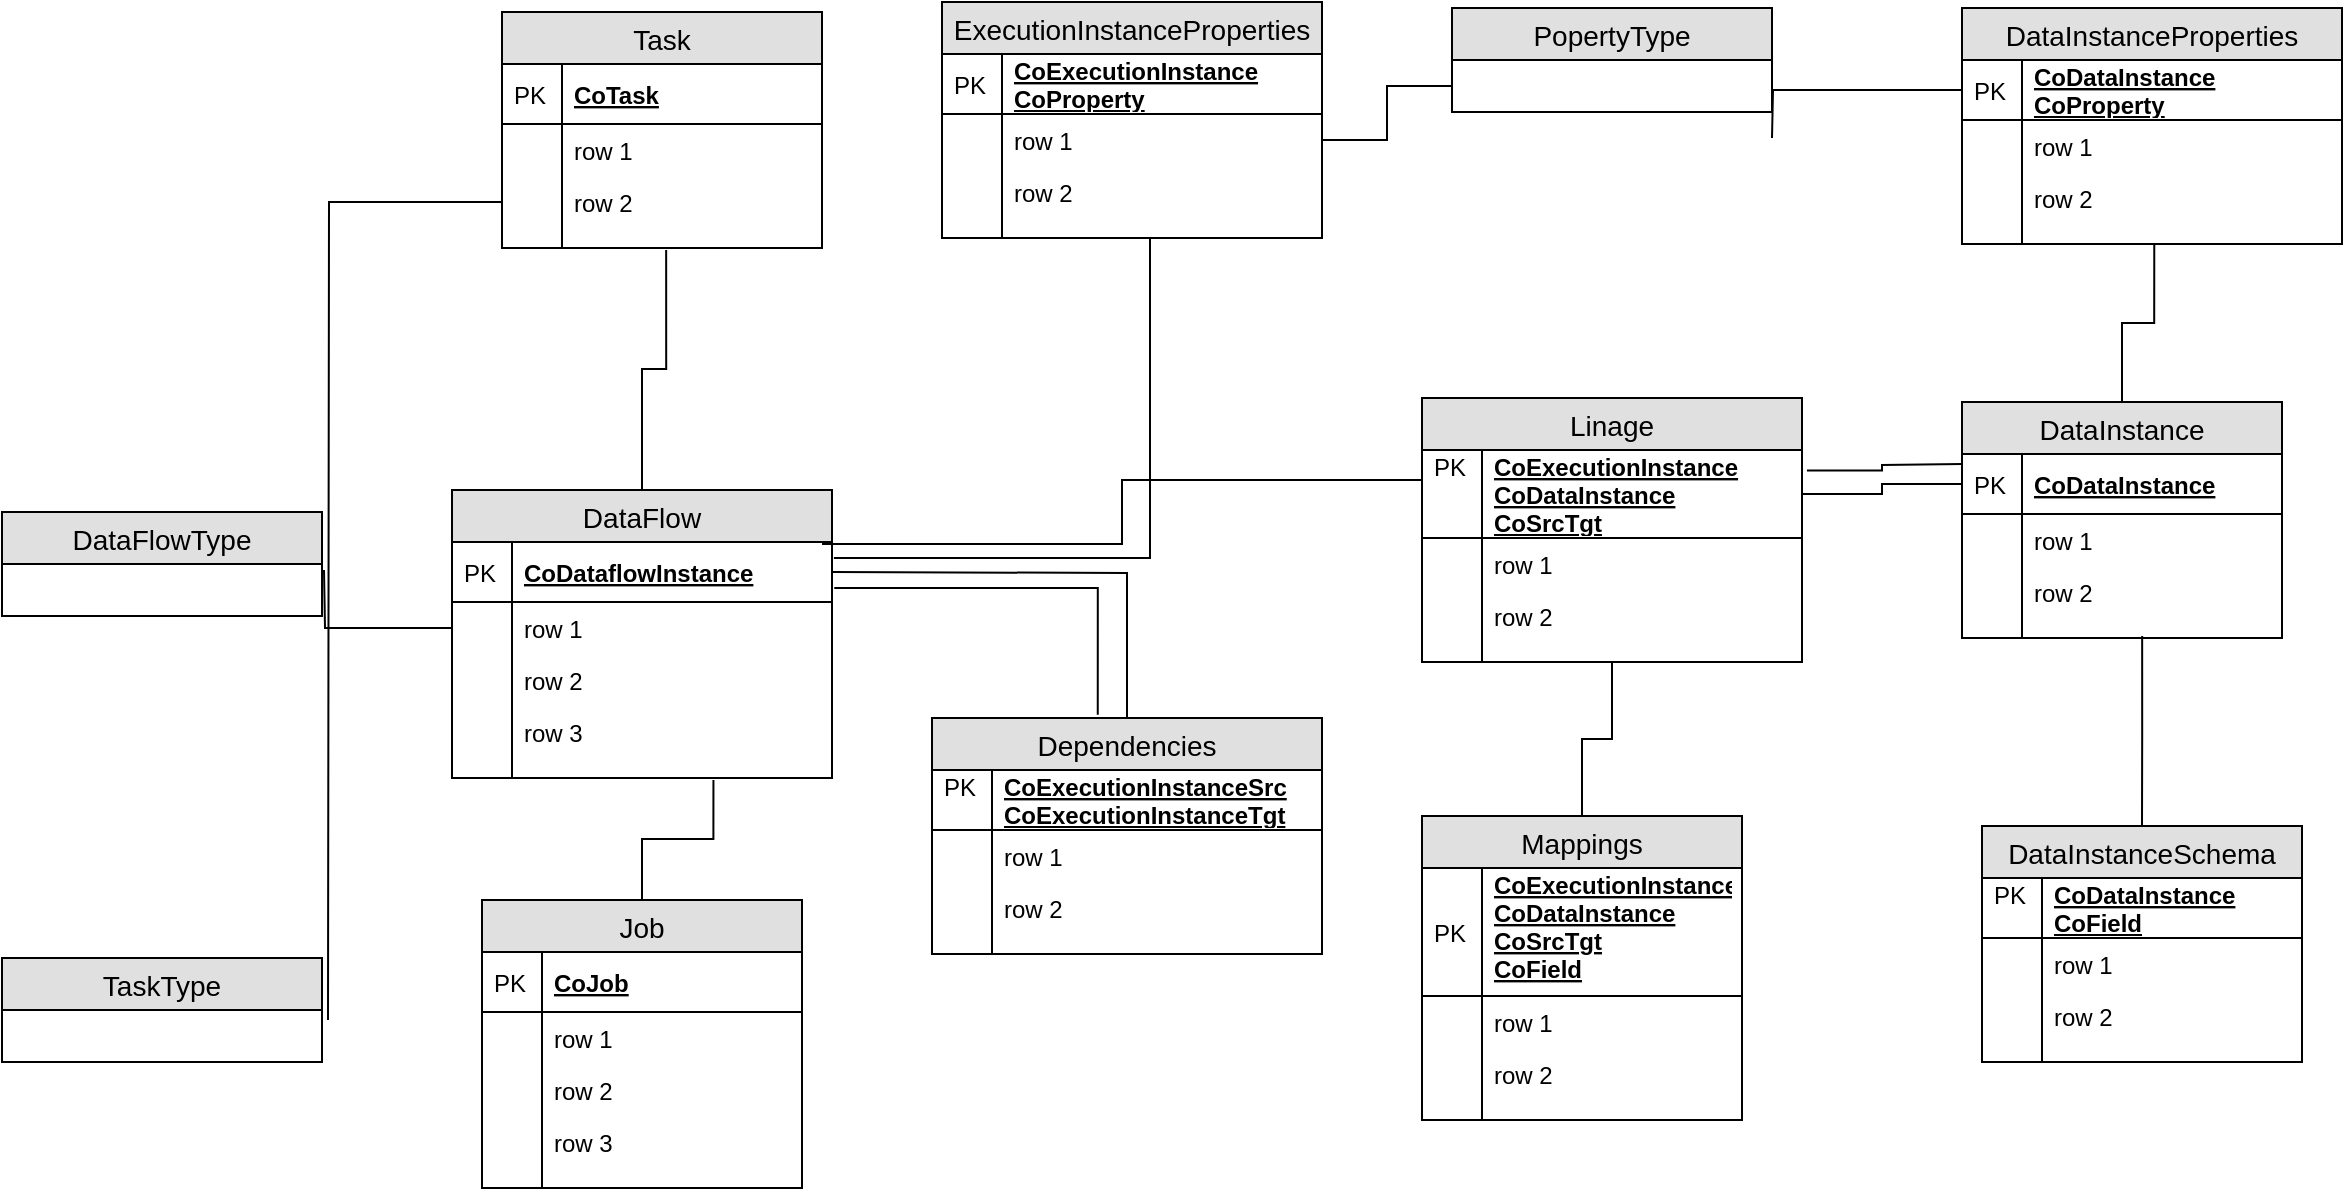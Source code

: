 <mxfile version="10.7.1" type="github"><diagram id="mMgrEiA7Ok8f881wWV8T" name="Page-1"><mxGraphModel dx="1734" dy="764" grid="1" gridSize="10" guides="1" tooltips="1" connect="1" arrows="1" fold="1" page="1" pageScale="1" pageWidth="2336" pageHeight="1654" math="0" shadow="0"><root><mxCell id="0"/><mxCell id="1" parent="0"/><mxCell id="DEgRnnVowmYZ0ATq1yuf-117" value="" style="edgeStyle=orthogonalEdgeStyle;rounded=0;orthogonalLoop=1;jettySize=auto;html=1;entryX=0.688;entryY=1.1;entryDx=0;entryDy=0;endArrow=none;endFill=0;entryPerimeter=0;" edge="1" parent="1" source="DEgRnnVowmYZ0ATq1yuf-1" target="DEgRnnVowmYZ0ATq1yuf-25"><mxGeometry relative="1" as="geometry"/></mxCell><mxCell id="DEgRnnVowmYZ0ATq1yuf-1" value="Job" style="swimlane;fontStyle=0;childLayout=stackLayout;horizontal=1;startSize=26;fillColor=#e0e0e0;horizontalStack=0;resizeParent=1;resizeParentMax=0;resizeLast=0;collapsible=1;marginBottom=0;swimlaneFillColor=#ffffff;align=center;fontSize=14;" vertex="1" parent="1"><mxGeometry x="320" y="478" width="160" height="144" as="geometry"/></mxCell><mxCell id="DEgRnnVowmYZ0ATq1yuf-2" value="CoJob" style="shape=partialRectangle;top=0;left=0;right=0;bottom=1;align=left;verticalAlign=middle;fillColor=none;spacingLeft=34;spacingRight=4;overflow=hidden;rotatable=0;points=[[0,0.5],[1,0.5]];portConstraint=eastwest;dropTarget=0;fontStyle=5;fontSize=12;" vertex="1" parent="DEgRnnVowmYZ0ATq1yuf-1"><mxGeometry y="26" width="160" height="30" as="geometry"/></mxCell><mxCell id="DEgRnnVowmYZ0ATq1yuf-3" value="PK" style="shape=partialRectangle;top=0;left=0;bottom=0;fillColor=none;align=left;verticalAlign=middle;spacingLeft=4;spacingRight=4;overflow=hidden;rotatable=0;points=[];portConstraint=eastwest;part=1;fontSize=12;" vertex="1" connectable="0" parent="DEgRnnVowmYZ0ATq1yuf-2"><mxGeometry width="30" height="30" as="geometry"/></mxCell><mxCell id="DEgRnnVowmYZ0ATq1yuf-4" value="row 1" style="shape=partialRectangle;top=0;left=0;right=0;bottom=0;align=left;verticalAlign=top;fillColor=none;spacingLeft=34;spacingRight=4;overflow=hidden;rotatable=0;points=[[0,0.5],[1,0.5]];portConstraint=eastwest;dropTarget=0;fontSize=12;" vertex="1" parent="DEgRnnVowmYZ0ATq1yuf-1"><mxGeometry y="56" width="160" height="26" as="geometry"/></mxCell><mxCell id="DEgRnnVowmYZ0ATq1yuf-5" value="" style="shape=partialRectangle;top=0;left=0;bottom=0;fillColor=none;align=left;verticalAlign=top;spacingLeft=4;spacingRight=4;overflow=hidden;rotatable=0;points=[];portConstraint=eastwest;part=1;fontSize=12;" vertex="1" connectable="0" parent="DEgRnnVowmYZ0ATq1yuf-4"><mxGeometry width="30" height="26" as="geometry"/></mxCell><mxCell id="DEgRnnVowmYZ0ATq1yuf-6" value="row 2" style="shape=partialRectangle;top=0;left=0;right=0;bottom=0;align=left;verticalAlign=top;fillColor=none;spacingLeft=34;spacingRight=4;overflow=hidden;rotatable=0;points=[[0,0.5],[1,0.5]];portConstraint=eastwest;dropTarget=0;fontSize=12;" vertex="1" parent="DEgRnnVowmYZ0ATq1yuf-1"><mxGeometry y="82" width="160" height="26" as="geometry"/></mxCell><mxCell id="DEgRnnVowmYZ0ATq1yuf-7" value="" style="shape=partialRectangle;top=0;left=0;bottom=0;fillColor=none;align=left;verticalAlign=top;spacingLeft=4;spacingRight=4;overflow=hidden;rotatable=0;points=[];portConstraint=eastwest;part=1;fontSize=12;" vertex="1" connectable="0" parent="DEgRnnVowmYZ0ATq1yuf-6"><mxGeometry width="30" height="26" as="geometry"/></mxCell><mxCell id="DEgRnnVowmYZ0ATq1yuf-8" value="row 3" style="shape=partialRectangle;top=0;left=0;right=0;bottom=0;align=left;verticalAlign=top;fillColor=none;spacingLeft=34;spacingRight=4;overflow=hidden;rotatable=0;points=[[0,0.5],[1,0.5]];portConstraint=eastwest;dropTarget=0;fontSize=12;" vertex="1" parent="DEgRnnVowmYZ0ATq1yuf-1"><mxGeometry y="108" width="160" height="26" as="geometry"/></mxCell><mxCell id="DEgRnnVowmYZ0ATq1yuf-9" value="" style="shape=partialRectangle;top=0;left=0;bottom=0;fillColor=none;align=left;verticalAlign=top;spacingLeft=4;spacingRight=4;overflow=hidden;rotatable=0;points=[];portConstraint=eastwest;part=1;fontSize=12;" vertex="1" connectable="0" parent="DEgRnnVowmYZ0ATq1yuf-8"><mxGeometry width="30" height="26" as="geometry"/></mxCell><mxCell id="DEgRnnVowmYZ0ATq1yuf-10" value="" style="shape=partialRectangle;top=0;left=0;right=0;bottom=0;align=left;verticalAlign=top;fillColor=none;spacingLeft=34;spacingRight=4;overflow=hidden;rotatable=0;points=[[0,0.5],[1,0.5]];portConstraint=eastwest;dropTarget=0;fontSize=12;" vertex="1" parent="DEgRnnVowmYZ0ATq1yuf-1"><mxGeometry y="134" width="160" height="10" as="geometry"/></mxCell><mxCell id="DEgRnnVowmYZ0ATq1yuf-11" value="" style="shape=partialRectangle;top=0;left=0;bottom=0;fillColor=none;align=left;verticalAlign=top;spacingLeft=4;spacingRight=4;overflow=hidden;rotatable=0;points=[];portConstraint=eastwest;part=1;fontSize=12;" vertex="1" connectable="0" parent="DEgRnnVowmYZ0ATq1yuf-10"><mxGeometry width="30" height="10" as="geometry"/></mxCell><mxCell id="DEgRnnVowmYZ0ATq1yuf-16" value="DataFlow" style="swimlane;fontStyle=0;childLayout=stackLayout;horizontal=1;startSize=26;fillColor=#e0e0e0;horizontalStack=0;resizeParent=1;resizeParentMax=0;resizeLast=0;collapsible=1;marginBottom=0;swimlaneFillColor=#ffffff;align=center;fontSize=14;" vertex="1" parent="1"><mxGeometry x="305" y="273" width="190" height="144" as="geometry"/></mxCell><mxCell id="DEgRnnVowmYZ0ATq1yuf-17" value="CoDataflowInstance" style="shape=partialRectangle;top=0;left=0;right=0;bottom=1;align=left;verticalAlign=middle;fillColor=none;spacingLeft=34;spacingRight=4;overflow=hidden;rotatable=0;points=[[0,0.5],[1,0.5]];portConstraint=eastwest;dropTarget=0;fontStyle=5;fontSize=12;" vertex="1" parent="DEgRnnVowmYZ0ATq1yuf-16"><mxGeometry y="26" width="190" height="30" as="geometry"/></mxCell><mxCell id="DEgRnnVowmYZ0ATq1yuf-18" value="PK" style="shape=partialRectangle;top=0;left=0;bottom=0;fillColor=none;align=left;verticalAlign=middle;spacingLeft=4;spacingRight=4;overflow=hidden;rotatable=0;points=[];portConstraint=eastwest;part=1;fontSize=12;" vertex="1" connectable="0" parent="DEgRnnVowmYZ0ATq1yuf-17"><mxGeometry width="30" height="30" as="geometry"/></mxCell><mxCell id="DEgRnnVowmYZ0ATq1yuf-19" value="row 1" style="shape=partialRectangle;top=0;left=0;right=0;bottom=0;align=left;verticalAlign=top;fillColor=none;spacingLeft=34;spacingRight=4;overflow=hidden;rotatable=0;points=[[0,0.5],[1,0.5]];portConstraint=eastwest;dropTarget=0;fontSize=12;" vertex="1" parent="DEgRnnVowmYZ0ATq1yuf-16"><mxGeometry y="56" width="190" height="26" as="geometry"/></mxCell><mxCell id="DEgRnnVowmYZ0ATq1yuf-20" value="" style="shape=partialRectangle;top=0;left=0;bottom=0;fillColor=none;align=left;verticalAlign=top;spacingLeft=4;spacingRight=4;overflow=hidden;rotatable=0;points=[];portConstraint=eastwest;part=1;fontSize=12;" vertex="1" connectable="0" parent="DEgRnnVowmYZ0ATq1yuf-19"><mxGeometry width="30" height="26" as="geometry"/></mxCell><mxCell id="DEgRnnVowmYZ0ATq1yuf-21" value="row 2" style="shape=partialRectangle;top=0;left=0;right=0;bottom=0;align=left;verticalAlign=top;fillColor=none;spacingLeft=34;spacingRight=4;overflow=hidden;rotatable=0;points=[[0,0.5],[1,0.5]];portConstraint=eastwest;dropTarget=0;fontSize=12;" vertex="1" parent="DEgRnnVowmYZ0ATq1yuf-16"><mxGeometry y="82" width="190" height="26" as="geometry"/></mxCell><mxCell id="DEgRnnVowmYZ0ATq1yuf-22" value="" style="shape=partialRectangle;top=0;left=0;bottom=0;fillColor=none;align=left;verticalAlign=top;spacingLeft=4;spacingRight=4;overflow=hidden;rotatable=0;points=[];portConstraint=eastwest;part=1;fontSize=12;" vertex="1" connectable="0" parent="DEgRnnVowmYZ0ATq1yuf-21"><mxGeometry width="30" height="26" as="geometry"/></mxCell><mxCell id="DEgRnnVowmYZ0ATq1yuf-23" value="row 3" style="shape=partialRectangle;top=0;left=0;right=0;bottom=0;align=left;verticalAlign=top;fillColor=none;spacingLeft=34;spacingRight=4;overflow=hidden;rotatable=0;points=[[0,0.5],[1,0.5]];portConstraint=eastwest;dropTarget=0;fontSize=12;" vertex="1" parent="DEgRnnVowmYZ0ATq1yuf-16"><mxGeometry y="108" width="190" height="26" as="geometry"/></mxCell><mxCell id="DEgRnnVowmYZ0ATq1yuf-24" value="" style="shape=partialRectangle;top=0;left=0;bottom=0;fillColor=none;align=left;verticalAlign=top;spacingLeft=4;spacingRight=4;overflow=hidden;rotatable=0;points=[];portConstraint=eastwest;part=1;fontSize=12;" vertex="1" connectable="0" parent="DEgRnnVowmYZ0ATq1yuf-23"><mxGeometry width="30" height="26" as="geometry"/></mxCell><mxCell id="DEgRnnVowmYZ0ATq1yuf-25" value="" style="shape=partialRectangle;top=0;left=0;right=0;bottom=0;align=left;verticalAlign=top;fillColor=none;spacingLeft=34;spacingRight=4;overflow=hidden;rotatable=0;points=[[0,0.5],[1,0.5]];portConstraint=eastwest;dropTarget=0;fontSize=12;" vertex="1" parent="DEgRnnVowmYZ0ATq1yuf-16"><mxGeometry y="134" width="190" height="10" as="geometry"/></mxCell><mxCell id="DEgRnnVowmYZ0ATq1yuf-26" value="" style="shape=partialRectangle;top=0;left=0;bottom=0;fillColor=none;align=left;verticalAlign=top;spacingLeft=4;spacingRight=4;overflow=hidden;rotatable=0;points=[];portConstraint=eastwest;part=1;fontSize=12;" vertex="1" connectable="0" parent="DEgRnnVowmYZ0ATq1yuf-25"><mxGeometry width="30" height="10" as="geometry"/></mxCell><mxCell id="DEgRnnVowmYZ0ATq1yuf-118" style="edgeStyle=orthogonalEdgeStyle;rounded=0;orthogonalLoop=1;jettySize=auto;html=1;exitX=0.513;exitY=1.1;exitDx=0;exitDy=0;entryX=0.5;entryY=0;entryDx=0;entryDy=0;endArrow=none;endFill=0;exitPerimeter=0;" edge="1" parent="1" source="DEgRnnVowmYZ0ATq1yuf-36" target="DEgRnnVowmYZ0ATq1yuf-16"><mxGeometry relative="1" as="geometry"/></mxCell><mxCell id="DEgRnnVowmYZ0ATq1yuf-27" value="Task" style="swimlane;fontStyle=0;childLayout=stackLayout;horizontal=1;startSize=26;fillColor=#e0e0e0;horizontalStack=0;resizeParent=1;resizeParentMax=0;resizeLast=0;collapsible=1;marginBottom=0;swimlaneFillColor=#ffffff;align=center;fontSize=14;" vertex="1" parent="1"><mxGeometry x="330" y="34" width="160" height="118" as="geometry"/></mxCell><mxCell id="DEgRnnVowmYZ0ATq1yuf-28" value="CoTask" style="shape=partialRectangle;top=0;left=0;right=0;bottom=1;align=left;verticalAlign=middle;fillColor=none;spacingLeft=34;spacingRight=4;overflow=hidden;rotatable=0;points=[[0,0.5],[1,0.5]];portConstraint=eastwest;dropTarget=0;fontStyle=5;fontSize=12;" vertex="1" parent="DEgRnnVowmYZ0ATq1yuf-27"><mxGeometry y="26" width="160" height="30" as="geometry"/></mxCell><mxCell id="DEgRnnVowmYZ0ATq1yuf-29" value="PK" style="shape=partialRectangle;top=0;left=0;bottom=0;fillColor=none;align=left;verticalAlign=middle;spacingLeft=4;spacingRight=4;overflow=hidden;rotatable=0;points=[];portConstraint=eastwest;part=1;fontSize=12;" vertex="1" connectable="0" parent="DEgRnnVowmYZ0ATq1yuf-28"><mxGeometry width="30" height="30" as="geometry"/></mxCell><mxCell id="DEgRnnVowmYZ0ATq1yuf-30" value="row 1" style="shape=partialRectangle;top=0;left=0;right=0;bottom=0;align=left;verticalAlign=top;fillColor=none;spacingLeft=34;spacingRight=4;overflow=hidden;rotatable=0;points=[[0,0.5],[1,0.5]];portConstraint=eastwest;dropTarget=0;fontSize=12;" vertex="1" parent="DEgRnnVowmYZ0ATq1yuf-27"><mxGeometry y="56" width="160" height="26" as="geometry"/></mxCell><mxCell id="DEgRnnVowmYZ0ATq1yuf-31" value="" style="shape=partialRectangle;top=0;left=0;bottom=0;fillColor=none;align=left;verticalAlign=top;spacingLeft=4;spacingRight=4;overflow=hidden;rotatable=0;points=[];portConstraint=eastwest;part=1;fontSize=12;" vertex="1" connectable="0" parent="DEgRnnVowmYZ0ATq1yuf-30"><mxGeometry width="30" height="26" as="geometry"/></mxCell><mxCell id="DEgRnnVowmYZ0ATq1yuf-32" value="row 2" style="shape=partialRectangle;top=0;left=0;right=0;bottom=0;align=left;verticalAlign=top;fillColor=none;spacingLeft=34;spacingRight=4;overflow=hidden;rotatable=0;points=[[0,0.5],[1,0.5]];portConstraint=eastwest;dropTarget=0;fontSize=12;" vertex="1" parent="DEgRnnVowmYZ0ATq1yuf-27"><mxGeometry y="82" width="160" height="26" as="geometry"/></mxCell><mxCell id="DEgRnnVowmYZ0ATq1yuf-33" value="" style="shape=partialRectangle;top=0;left=0;bottom=0;fillColor=none;align=left;verticalAlign=top;spacingLeft=4;spacingRight=4;overflow=hidden;rotatable=0;points=[];portConstraint=eastwest;part=1;fontSize=12;" vertex="1" connectable="0" parent="DEgRnnVowmYZ0ATq1yuf-32"><mxGeometry width="30" height="26" as="geometry"/></mxCell><mxCell id="DEgRnnVowmYZ0ATq1yuf-36" value="" style="shape=partialRectangle;top=0;left=0;right=0;bottom=0;align=left;verticalAlign=top;fillColor=none;spacingLeft=34;spacingRight=4;overflow=hidden;rotatable=0;points=[[0,0.5],[1,0.5]];portConstraint=eastwest;dropTarget=0;fontSize=12;" vertex="1" parent="DEgRnnVowmYZ0ATq1yuf-27"><mxGeometry y="108" width="160" height="10" as="geometry"/></mxCell><mxCell id="DEgRnnVowmYZ0ATq1yuf-37" value="" style="shape=partialRectangle;top=0;left=0;bottom=0;fillColor=none;align=left;verticalAlign=top;spacingLeft=4;spacingRight=4;overflow=hidden;rotatable=0;points=[];portConstraint=eastwest;part=1;fontSize=12;" vertex="1" connectable="0" parent="DEgRnnVowmYZ0ATq1yuf-36"><mxGeometry width="30" height="10" as="geometry"/></mxCell><mxCell id="DEgRnnVowmYZ0ATq1yuf-38" value="Dependencies" style="swimlane;fontStyle=0;childLayout=stackLayout;horizontal=1;startSize=26;fillColor=#e0e0e0;horizontalStack=0;resizeParent=1;resizeParentMax=0;resizeLast=0;collapsible=1;marginBottom=0;swimlaneFillColor=#ffffff;align=center;fontSize=14;" vertex="1" parent="1"><mxGeometry x="545" y="387" width="195" height="118" as="geometry"/></mxCell><mxCell id="DEgRnnVowmYZ0ATq1yuf-39" value="CoExecutionInstanceSrc&#10;CoExecutionInstanceTgt&#10;" style="shape=partialRectangle;top=0;left=0;right=0;bottom=1;align=left;verticalAlign=middle;fillColor=none;spacingLeft=34;spacingRight=4;overflow=hidden;rotatable=0;points=[[0,0.5],[1,0.5]];portConstraint=eastwest;dropTarget=0;fontStyle=5;fontSize=12;" vertex="1" parent="DEgRnnVowmYZ0ATq1yuf-38"><mxGeometry y="26" width="195" height="30" as="geometry"/></mxCell><mxCell id="DEgRnnVowmYZ0ATq1yuf-40" value="PK&#10;" style="shape=partialRectangle;top=0;left=0;bottom=0;fillColor=none;align=left;verticalAlign=middle;spacingLeft=4;spacingRight=4;overflow=hidden;rotatable=0;points=[];portConstraint=eastwest;part=1;fontSize=12;" vertex="1" connectable="0" parent="DEgRnnVowmYZ0ATq1yuf-39"><mxGeometry width="30" height="30" as="geometry"/></mxCell><mxCell id="DEgRnnVowmYZ0ATq1yuf-41" value="row 1" style="shape=partialRectangle;top=0;left=0;right=0;bottom=0;align=left;verticalAlign=top;fillColor=none;spacingLeft=34;spacingRight=4;overflow=hidden;rotatable=0;points=[[0,0.5],[1,0.5]];portConstraint=eastwest;dropTarget=0;fontSize=12;" vertex="1" parent="DEgRnnVowmYZ0ATq1yuf-38"><mxGeometry y="56" width="195" height="26" as="geometry"/></mxCell><mxCell id="DEgRnnVowmYZ0ATq1yuf-42" value="" style="shape=partialRectangle;top=0;left=0;bottom=0;fillColor=none;align=left;verticalAlign=top;spacingLeft=4;spacingRight=4;overflow=hidden;rotatable=0;points=[];portConstraint=eastwest;part=1;fontSize=12;" vertex="1" connectable="0" parent="DEgRnnVowmYZ0ATq1yuf-41"><mxGeometry width="30" height="26" as="geometry"/></mxCell><mxCell id="DEgRnnVowmYZ0ATq1yuf-43" value="row 2" style="shape=partialRectangle;top=0;left=0;right=0;bottom=0;align=left;verticalAlign=top;fillColor=none;spacingLeft=34;spacingRight=4;overflow=hidden;rotatable=0;points=[[0,0.5],[1,0.5]];portConstraint=eastwest;dropTarget=0;fontSize=12;" vertex="1" parent="DEgRnnVowmYZ0ATq1yuf-38"><mxGeometry y="82" width="195" height="26" as="geometry"/></mxCell><mxCell id="DEgRnnVowmYZ0ATq1yuf-44" value="" style="shape=partialRectangle;top=0;left=0;bottom=0;fillColor=none;align=left;verticalAlign=top;spacingLeft=4;spacingRight=4;overflow=hidden;rotatable=0;points=[];portConstraint=eastwest;part=1;fontSize=12;" vertex="1" connectable="0" parent="DEgRnnVowmYZ0ATq1yuf-43"><mxGeometry width="30" height="26" as="geometry"/></mxCell><mxCell id="DEgRnnVowmYZ0ATq1yuf-47" value="" style="shape=partialRectangle;top=0;left=0;right=0;bottom=0;align=left;verticalAlign=top;fillColor=none;spacingLeft=34;spacingRight=4;overflow=hidden;rotatable=0;points=[[0,0.5],[1,0.5]];portConstraint=eastwest;dropTarget=0;fontSize=12;" vertex="1" parent="DEgRnnVowmYZ0ATq1yuf-38"><mxGeometry y="108" width="195" height="10" as="geometry"/></mxCell><mxCell id="DEgRnnVowmYZ0ATq1yuf-48" value="" style="shape=partialRectangle;top=0;left=0;bottom=0;fillColor=none;align=left;verticalAlign=top;spacingLeft=4;spacingRight=4;overflow=hidden;rotatable=0;points=[];portConstraint=eastwest;part=1;fontSize=12;" vertex="1" connectable="0" parent="DEgRnnVowmYZ0ATq1yuf-47"><mxGeometry width="30" height="10" as="geometry"/></mxCell><mxCell id="DEgRnnVowmYZ0ATq1yuf-163" style="edgeStyle=orthogonalEdgeStyle;rounded=0;orthogonalLoop=1;jettySize=auto;html=1;exitX=0.5;exitY=0;exitDx=0;exitDy=0;entryX=0.506;entryY=1;entryDx=0;entryDy=0;entryPerimeter=0;endArrow=none;endFill=0;" edge="1" parent="1" source="DEgRnnVowmYZ0ATq1yuf-73" target="DEgRnnVowmYZ0ATq1yuf-104"><mxGeometry relative="1" as="geometry"/></mxCell><mxCell id="DEgRnnVowmYZ0ATq1yuf-73" value="DataInstance" style="swimlane;fontStyle=0;childLayout=stackLayout;horizontal=1;startSize=26;fillColor=#e0e0e0;horizontalStack=0;resizeParent=1;resizeParentMax=0;resizeLast=0;collapsible=1;marginBottom=0;swimlaneFillColor=#ffffff;align=center;fontSize=14;" vertex="1" parent="1"><mxGeometry x="1060" y="229" width="160" height="118" as="geometry"/></mxCell><mxCell id="DEgRnnVowmYZ0ATq1yuf-74" value="CoDataInstance" style="shape=partialRectangle;top=0;left=0;right=0;bottom=1;align=left;verticalAlign=middle;fillColor=none;spacingLeft=34;spacingRight=4;overflow=hidden;rotatable=0;points=[[0,0.5],[1,0.5]];portConstraint=eastwest;dropTarget=0;fontStyle=5;fontSize=12;" vertex="1" parent="DEgRnnVowmYZ0ATq1yuf-73"><mxGeometry y="26" width="160" height="30" as="geometry"/></mxCell><mxCell id="DEgRnnVowmYZ0ATq1yuf-75" value="PK" style="shape=partialRectangle;top=0;left=0;bottom=0;fillColor=none;align=left;verticalAlign=middle;spacingLeft=4;spacingRight=4;overflow=hidden;rotatable=0;points=[];portConstraint=eastwest;part=1;fontSize=12;" vertex="1" connectable="0" parent="DEgRnnVowmYZ0ATq1yuf-74"><mxGeometry width="30" height="30" as="geometry"/></mxCell><mxCell id="DEgRnnVowmYZ0ATq1yuf-76" value="row 1" style="shape=partialRectangle;top=0;left=0;right=0;bottom=0;align=left;verticalAlign=top;fillColor=none;spacingLeft=34;spacingRight=4;overflow=hidden;rotatable=0;points=[[0,0.5],[1,0.5]];portConstraint=eastwest;dropTarget=0;fontSize=12;" vertex="1" parent="DEgRnnVowmYZ0ATq1yuf-73"><mxGeometry y="56" width="160" height="26" as="geometry"/></mxCell><mxCell id="DEgRnnVowmYZ0ATq1yuf-77" value="" style="shape=partialRectangle;top=0;left=0;bottom=0;fillColor=none;align=left;verticalAlign=top;spacingLeft=4;spacingRight=4;overflow=hidden;rotatable=0;points=[];portConstraint=eastwest;part=1;fontSize=12;" vertex="1" connectable="0" parent="DEgRnnVowmYZ0ATq1yuf-76"><mxGeometry width="30" height="26" as="geometry"/></mxCell><mxCell id="DEgRnnVowmYZ0ATq1yuf-78" value="row 2" style="shape=partialRectangle;top=0;left=0;right=0;bottom=0;align=left;verticalAlign=top;fillColor=none;spacingLeft=34;spacingRight=4;overflow=hidden;rotatable=0;points=[[0,0.5],[1,0.5]];portConstraint=eastwest;dropTarget=0;fontSize=12;" vertex="1" parent="DEgRnnVowmYZ0ATq1yuf-73"><mxGeometry y="82" width="160" height="26" as="geometry"/></mxCell><mxCell id="DEgRnnVowmYZ0ATq1yuf-79" value="" style="shape=partialRectangle;top=0;left=0;bottom=0;fillColor=none;align=left;verticalAlign=top;spacingLeft=4;spacingRight=4;overflow=hidden;rotatable=0;points=[];portConstraint=eastwest;part=1;fontSize=12;" vertex="1" connectable="0" parent="DEgRnnVowmYZ0ATq1yuf-78"><mxGeometry width="30" height="26" as="geometry"/></mxCell><mxCell id="DEgRnnVowmYZ0ATq1yuf-82" value="" style="shape=partialRectangle;top=0;left=0;right=0;bottom=0;align=left;verticalAlign=top;fillColor=none;spacingLeft=34;spacingRight=4;overflow=hidden;rotatable=0;points=[[0,0.5],[1,0.5]];portConstraint=eastwest;dropTarget=0;fontSize=12;" vertex="1" parent="DEgRnnVowmYZ0ATq1yuf-73"><mxGeometry y="108" width="160" height="10" as="geometry"/></mxCell><mxCell id="DEgRnnVowmYZ0ATq1yuf-83" value="" style="shape=partialRectangle;top=0;left=0;bottom=0;fillColor=none;align=left;verticalAlign=top;spacingLeft=4;spacingRight=4;overflow=hidden;rotatable=0;points=[];portConstraint=eastwest;part=1;fontSize=12;" vertex="1" connectable="0" parent="DEgRnnVowmYZ0ATq1yuf-82"><mxGeometry width="30" height="10" as="geometry"/></mxCell><mxCell id="DEgRnnVowmYZ0ATq1yuf-178" value="" style="edgeStyle=orthogonalEdgeStyle;rounded=0;orthogonalLoop=1;jettySize=auto;html=1;endArrow=none;endFill=0;" edge="1" parent="1" source="DEgRnnVowmYZ0ATq1yuf-84" target="DEgRnnVowmYZ0ATq1yuf-128"><mxGeometry relative="1" as="geometry"/></mxCell><mxCell id="DEgRnnVowmYZ0ATq1yuf-84" value="Linage" style="swimlane;fontStyle=0;childLayout=stackLayout;horizontal=1;startSize=26;fillColor=#e0e0e0;horizontalStack=0;resizeParent=1;resizeParentMax=0;resizeLast=0;collapsible=1;marginBottom=0;swimlaneFillColor=#ffffff;align=center;fontSize=14;" vertex="1" parent="1"><mxGeometry x="790" y="227" width="190" height="132" as="geometry"><mxRectangle x="790" y="227" width="70" height="26" as="alternateBounds"/></mxGeometry></mxCell><mxCell id="DEgRnnVowmYZ0ATq1yuf-85" value="CoExecutionInstance&#10;CoDataInstance&#10;CoSrcTgt&#10;" style="shape=partialRectangle;top=0;left=0;right=0;bottom=1;align=left;verticalAlign=middle;fillColor=none;spacingLeft=34;spacingRight=4;overflow=hidden;rotatable=0;points=[[0,0.5],[1,0.5]];portConstraint=eastwest;dropTarget=0;fontStyle=5;fontSize=12;" vertex="1" parent="DEgRnnVowmYZ0ATq1yuf-84"><mxGeometry y="26" width="190" height="44" as="geometry"/></mxCell><mxCell id="DEgRnnVowmYZ0ATq1yuf-86" value="PK&#10;&#10;" style="shape=partialRectangle;top=0;left=0;bottom=0;fillColor=none;align=left;verticalAlign=middle;spacingLeft=4;spacingRight=4;overflow=hidden;rotatable=0;points=[];portConstraint=eastwest;part=1;fontSize=12;" vertex="1" connectable="0" parent="DEgRnnVowmYZ0ATq1yuf-85"><mxGeometry width="30" height="44" as="geometry"/></mxCell><mxCell id="DEgRnnVowmYZ0ATq1yuf-87" value="row 1" style="shape=partialRectangle;top=0;left=0;right=0;bottom=0;align=left;verticalAlign=top;fillColor=none;spacingLeft=34;spacingRight=4;overflow=hidden;rotatable=0;points=[[0,0.5],[1,0.5]];portConstraint=eastwest;dropTarget=0;fontSize=12;" vertex="1" parent="DEgRnnVowmYZ0ATq1yuf-84"><mxGeometry y="70" width="190" height="26" as="geometry"/></mxCell><mxCell id="DEgRnnVowmYZ0ATq1yuf-88" value="" style="shape=partialRectangle;top=0;left=0;bottom=0;fillColor=none;align=left;verticalAlign=top;spacingLeft=4;spacingRight=4;overflow=hidden;rotatable=0;points=[];portConstraint=eastwest;part=1;fontSize=12;" vertex="1" connectable="0" parent="DEgRnnVowmYZ0ATq1yuf-87"><mxGeometry width="30" height="26" as="geometry"/></mxCell><mxCell id="DEgRnnVowmYZ0ATq1yuf-89" value="row 2" style="shape=partialRectangle;top=0;left=0;right=0;bottom=0;align=left;verticalAlign=top;fillColor=none;spacingLeft=34;spacingRight=4;overflow=hidden;rotatable=0;points=[[0,0.5],[1,0.5]];portConstraint=eastwest;dropTarget=0;fontSize=12;" vertex="1" parent="DEgRnnVowmYZ0ATq1yuf-84"><mxGeometry y="96" width="190" height="26" as="geometry"/></mxCell><mxCell id="DEgRnnVowmYZ0ATq1yuf-90" value="" style="shape=partialRectangle;top=0;left=0;bottom=0;fillColor=none;align=left;verticalAlign=top;spacingLeft=4;spacingRight=4;overflow=hidden;rotatable=0;points=[];portConstraint=eastwest;part=1;fontSize=12;" vertex="1" connectable="0" parent="DEgRnnVowmYZ0ATq1yuf-89"><mxGeometry width="30" height="26" as="geometry"/></mxCell><mxCell id="DEgRnnVowmYZ0ATq1yuf-93" value="" style="shape=partialRectangle;top=0;left=0;right=0;bottom=0;align=left;verticalAlign=top;fillColor=none;spacingLeft=34;spacingRight=4;overflow=hidden;rotatable=0;points=[[0,0.5],[1,0.5]];portConstraint=eastwest;dropTarget=0;fontSize=12;" vertex="1" parent="DEgRnnVowmYZ0ATq1yuf-84"><mxGeometry y="122" width="190" height="10" as="geometry"/></mxCell><mxCell id="DEgRnnVowmYZ0ATq1yuf-94" value="" style="shape=partialRectangle;top=0;left=0;bottom=0;fillColor=none;align=left;verticalAlign=top;spacingLeft=4;spacingRight=4;overflow=hidden;rotatable=0;points=[];portConstraint=eastwest;part=1;fontSize=12;" vertex="1" connectable="0" parent="DEgRnnVowmYZ0ATq1yuf-93"><mxGeometry width="30" height="10" as="geometry"/></mxCell><mxCell id="DEgRnnVowmYZ0ATq1yuf-95" value="DataInstanceProperties" style="swimlane;fontStyle=0;childLayout=stackLayout;horizontal=1;startSize=26;fillColor=#e0e0e0;horizontalStack=0;resizeParent=1;resizeParentMax=0;resizeLast=0;collapsible=1;marginBottom=0;swimlaneFillColor=#ffffff;align=center;fontSize=14;" vertex="1" parent="1"><mxGeometry x="1060" y="32" width="190" height="118" as="geometry"/></mxCell><mxCell id="DEgRnnVowmYZ0ATq1yuf-96" value="CoDataInstance&#10;CoProperty&#10;" style="shape=partialRectangle;top=0;left=0;right=0;bottom=1;align=left;verticalAlign=middle;fillColor=none;spacingLeft=34;spacingRight=4;overflow=hidden;rotatable=0;points=[[0,0.5],[1,0.5]];portConstraint=eastwest;dropTarget=0;fontStyle=5;fontSize=12;" vertex="1" parent="DEgRnnVowmYZ0ATq1yuf-95"><mxGeometry y="26" width="190" height="30" as="geometry"/></mxCell><mxCell id="DEgRnnVowmYZ0ATq1yuf-97" value="PK" style="shape=partialRectangle;top=0;left=0;bottom=0;fillColor=none;align=left;verticalAlign=middle;spacingLeft=4;spacingRight=4;overflow=hidden;rotatable=0;points=[];portConstraint=eastwest;part=1;fontSize=12;" vertex="1" connectable="0" parent="DEgRnnVowmYZ0ATq1yuf-96"><mxGeometry width="30" height="30" as="geometry"/></mxCell><mxCell id="DEgRnnVowmYZ0ATq1yuf-98" value="row 1" style="shape=partialRectangle;top=0;left=0;right=0;bottom=0;align=left;verticalAlign=top;fillColor=none;spacingLeft=34;spacingRight=4;overflow=hidden;rotatable=0;points=[[0,0.5],[1,0.5]];portConstraint=eastwest;dropTarget=0;fontSize=12;" vertex="1" parent="DEgRnnVowmYZ0ATq1yuf-95"><mxGeometry y="56" width="190" height="26" as="geometry"/></mxCell><mxCell id="DEgRnnVowmYZ0ATq1yuf-99" value="" style="shape=partialRectangle;top=0;left=0;bottom=0;fillColor=none;align=left;verticalAlign=top;spacingLeft=4;spacingRight=4;overflow=hidden;rotatable=0;points=[];portConstraint=eastwest;part=1;fontSize=12;" vertex="1" connectable="0" parent="DEgRnnVowmYZ0ATq1yuf-98"><mxGeometry width="30" height="26" as="geometry"/></mxCell><mxCell id="DEgRnnVowmYZ0ATq1yuf-100" value="row 2" style="shape=partialRectangle;top=0;left=0;right=0;bottom=0;align=left;verticalAlign=top;fillColor=none;spacingLeft=34;spacingRight=4;overflow=hidden;rotatable=0;points=[[0,0.5],[1,0.5]];portConstraint=eastwest;dropTarget=0;fontSize=12;" vertex="1" parent="DEgRnnVowmYZ0ATq1yuf-95"><mxGeometry y="82" width="190" height="26" as="geometry"/></mxCell><mxCell id="DEgRnnVowmYZ0ATq1yuf-101" value="" style="shape=partialRectangle;top=0;left=0;bottom=0;fillColor=none;align=left;verticalAlign=top;spacingLeft=4;spacingRight=4;overflow=hidden;rotatable=0;points=[];portConstraint=eastwest;part=1;fontSize=12;" vertex="1" connectable="0" parent="DEgRnnVowmYZ0ATq1yuf-100"><mxGeometry width="30" height="26" as="geometry"/></mxCell><mxCell id="DEgRnnVowmYZ0ATq1yuf-104" value="" style="shape=partialRectangle;top=0;left=0;right=0;bottom=0;align=left;verticalAlign=top;fillColor=none;spacingLeft=34;spacingRight=4;overflow=hidden;rotatable=0;points=[[0,0.5],[1,0.5]];portConstraint=eastwest;dropTarget=0;fontSize=12;" vertex="1" parent="DEgRnnVowmYZ0ATq1yuf-95"><mxGeometry y="108" width="190" height="10" as="geometry"/></mxCell><mxCell id="DEgRnnVowmYZ0ATq1yuf-105" value="" style="shape=partialRectangle;top=0;left=0;bottom=0;fillColor=none;align=left;verticalAlign=top;spacingLeft=4;spacingRight=4;overflow=hidden;rotatable=0;points=[];portConstraint=eastwest;part=1;fontSize=12;" vertex="1" connectable="0" parent="DEgRnnVowmYZ0ATq1yuf-104"><mxGeometry width="30" height="10" as="geometry"/></mxCell><mxCell id="DEgRnnVowmYZ0ATq1yuf-106" value="DataFlowType" style="swimlane;fontStyle=0;childLayout=stackLayout;horizontal=1;startSize=26;fillColor=#e0e0e0;horizontalStack=0;resizeParent=1;resizeParentMax=0;resizeLast=0;collapsible=1;marginBottom=0;swimlaneFillColor=#ffffff;align=center;fontSize=14;" vertex="1" parent="1"><mxGeometry x="80" y="284" width="160" height="52" as="geometry"/></mxCell><mxCell id="DEgRnnVowmYZ0ATq1yuf-110" value="TaskType" style="swimlane;fontStyle=0;childLayout=stackLayout;horizontal=1;startSize=26;fillColor=#e0e0e0;horizontalStack=0;resizeParent=1;resizeParentMax=0;resizeLast=0;collapsible=1;marginBottom=0;swimlaneFillColor=#ffffff;align=center;fontSize=14;" vertex="1" parent="1"><mxGeometry x="80" y="507" width="160" height="52" as="geometry"/></mxCell><mxCell id="DEgRnnVowmYZ0ATq1yuf-120" style="edgeStyle=orthogonalEdgeStyle;rounded=0;orthogonalLoop=1;jettySize=auto;html=1;entryX=0.5;entryY=0;entryDx=0;entryDy=0;endArrow=none;endFill=0;" edge="1" parent="1" target="DEgRnnVowmYZ0ATq1yuf-38"><mxGeometry relative="1" as="geometry"><mxPoint x="495" y="314" as="sourcePoint"/></mxGeometry></mxCell><mxCell id="DEgRnnVowmYZ0ATq1yuf-121" style="edgeStyle=orthogonalEdgeStyle;rounded=0;orthogonalLoop=1;jettySize=auto;html=1;exitX=1.006;exitY=0.767;exitDx=0;exitDy=0;entryX=0.425;entryY=-0.014;entryDx=0;entryDy=0;entryPerimeter=0;endArrow=none;endFill=0;exitPerimeter=0;" edge="1" parent="1" source="DEgRnnVowmYZ0ATq1yuf-17" target="DEgRnnVowmYZ0ATq1yuf-38"><mxGeometry relative="1" as="geometry"/></mxCell><mxCell id="DEgRnnVowmYZ0ATq1yuf-122" style="edgeStyle=orthogonalEdgeStyle;rounded=0;orthogonalLoop=1;jettySize=auto;html=1;exitX=0;exitY=0.5;exitDx=0;exitDy=0;entryX=1.006;entryY=0.115;entryDx=0;entryDy=0;entryPerimeter=0;endArrow=none;endFill=0;" edge="1" parent="1" source="DEgRnnVowmYZ0ATq1yuf-19"><mxGeometry relative="1" as="geometry"><mxPoint x="241" y="313" as="targetPoint"/></mxGeometry></mxCell><mxCell id="DEgRnnVowmYZ0ATq1yuf-123" style="edgeStyle=orthogonalEdgeStyle;rounded=0;orthogonalLoop=1;jettySize=auto;html=1;exitX=0;exitY=0.5;exitDx=0;exitDy=0;entryX=1.019;entryY=0.192;entryDx=0;entryDy=0;entryPerimeter=0;endArrow=none;endFill=0;" edge="1" parent="1" source="DEgRnnVowmYZ0ATq1yuf-32"><mxGeometry relative="1" as="geometry"><mxPoint x="243" y="538" as="targetPoint"/></mxGeometry></mxCell><mxCell id="DEgRnnVowmYZ0ATq1yuf-124" style="edgeStyle=orthogonalEdgeStyle;rounded=0;orthogonalLoop=1;jettySize=auto;html=1;entryX=0;entryY=0.5;entryDx=0;entryDy=0;endArrow=none;endFill=0;" edge="1" parent="1" target="DEgRnnVowmYZ0ATq1yuf-85"><mxGeometry relative="1" as="geometry"><mxPoint x="490" y="300" as="sourcePoint"/><Array as="points"><mxPoint x="640" y="300"/><mxPoint x="640" y="268"/></Array></mxGeometry></mxCell><mxCell id="DEgRnnVowmYZ0ATq1yuf-125" style="edgeStyle=orthogonalEdgeStyle;rounded=0;orthogonalLoop=1;jettySize=auto;html=1;exitX=1.013;exitY=0.233;exitDx=0;exitDy=0;endArrow=none;endFill=0;exitPerimeter=0;" edge="1" parent="1" source="DEgRnnVowmYZ0ATq1yuf-85"><mxGeometry relative="1" as="geometry"><mxPoint x="1060" y="260" as="targetPoint"/></mxGeometry></mxCell><mxCell id="DEgRnnVowmYZ0ATq1yuf-127" style="edgeStyle=orthogonalEdgeStyle;rounded=0;orthogonalLoop=1;jettySize=auto;html=1;exitX=1;exitY=0.5;exitDx=0;exitDy=0;entryX=0;entryY=0.5;entryDx=0;entryDy=0;endArrow=none;endFill=0;" edge="1" parent="1" source="DEgRnnVowmYZ0ATq1yuf-85" target="DEgRnnVowmYZ0ATq1yuf-74"><mxGeometry relative="1" as="geometry"/></mxCell><mxCell id="DEgRnnVowmYZ0ATq1yuf-128" value="Mappings" style="swimlane;fontStyle=0;childLayout=stackLayout;horizontal=1;startSize=26;fillColor=#e0e0e0;horizontalStack=0;resizeParent=1;resizeParentMax=0;resizeLast=0;collapsible=1;marginBottom=0;swimlaneFillColor=#ffffff;align=center;fontSize=14;" vertex="1" parent="1"><mxGeometry x="790" y="436" width="160" height="152" as="geometry"/></mxCell><mxCell id="DEgRnnVowmYZ0ATq1yuf-129" value="CoExecutionInstance&#10;CoDataInstance&#10;CoSrcTgt&#10;CoField&#10;" style="shape=partialRectangle;top=0;left=0;right=0;bottom=1;align=left;verticalAlign=middle;fillColor=none;spacingLeft=34;spacingRight=4;overflow=hidden;rotatable=0;points=[[0,0.5],[1,0.5]];portConstraint=eastwest;dropTarget=0;fontStyle=5;fontSize=12;" vertex="1" parent="DEgRnnVowmYZ0ATq1yuf-128"><mxGeometry y="26" width="160" height="64" as="geometry"/></mxCell><mxCell id="DEgRnnVowmYZ0ATq1yuf-130" value="PK" style="shape=partialRectangle;top=0;left=0;bottom=0;fillColor=none;align=left;verticalAlign=middle;spacingLeft=4;spacingRight=4;overflow=hidden;rotatable=0;points=[];portConstraint=eastwest;part=1;fontSize=12;" vertex="1" connectable="0" parent="DEgRnnVowmYZ0ATq1yuf-129"><mxGeometry width="30" height="64" as="geometry"/></mxCell><mxCell id="DEgRnnVowmYZ0ATq1yuf-131" value="row 1" style="shape=partialRectangle;top=0;left=0;right=0;bottom=0;align=left;verticalAlign=top;fillColor=none;spacingLeft=34;spacingRight=4;overflow=hidden;rotatable=0;points=[[0,0.5],[1,0.5]];portConstraint=eastwest;dropTarget=0;fontSize=12;" vertex="1" parent="DEgRnnVowmYZ0ATq1yuf-128"><mxGeometry y="90" width="160" height="26" as="geometry"/></mxCell><mxCell id="DEgRnnVowmYZ0ATq1yuf-132" value="" style="shape=partialRectangle;top=0;left=0;bottom=0;fillColor=none;align=left;verticalAlign=top;spacingLeft=4;spacingRight=4;overflow=hidden;rotatable=0;points=[];portConstraint=eastwest;part=1;fontSize=12;" vertex="1" connectable="0" parent="DEgRnnVowmYZ0ATq1yuf-131"><mxGeometry width="30" height="26" as="geometry"/></mxCell><mxCell id="DEgRnnVowmYZ0ATq1yuf-133" value="row 2" style="shape=partialRectangle;top=0;left=0;right=0;bottom=0;align=left;verticalAlign=top;fillColor=none;spacingLeft=34;spacingRight=4;overflow=hidden;rotatable=0;points=[[0,0.5],[1,0.5]];portConstraint=eastwest;dropTarget=0;fontSize=12;" vertex="1" parent="DEgRnnVowmYZ0ATq1yuf-128"><mxGeometry y="116" width="160" height="26" as="geometry"/></mxCell><mxCell id="DEgRnnVowmYZ0ATq1yuf-134" value="" style="shape=partialRectangle;top=0;left=0;bottom=0;fillColor=none;align=left;verticalAlign=top;spacingLeft=4;spacingRight=4;overflow=hidden;rotatable=0;points=[];portConstraint=eastwest;part=1;fontSize=12;" vertex="1" connectable="0" parent="DEgRnnVowmYZ0ATq1yuf-133"><mxGeometry width="30" height="26" as="geometry"/></mxCell><mxCell id="DEgRnnVowmYZ0ATq1yuf-137" value="" style="shape=partialRectangle;top=0;left=0;right=0;bottom=0;align=left;verticalAlign=top;fillColor=none;spacingLeft=34;spacingRight=4;overflow=hidden;rotatable=0;points=[[0,0.5],[1,0.5]];portConstraint=eastwest;dropTarget=0;fontSize=12;" vertex="1" parent="DEgRnnVowmYZ0ATq1yuf-128"><mxGeometry y="142" width="160" height="10" as="geometry"/></mxCell><mxCell id="DEgRnnVowmYZ0ATq1yuf-138" value="" style="shape=partialRectangle;top=0;left=0;bottom=0;fillColor=none;align=left;verticalAlign=top;spacingLeft=4;spacingRight=4;overflow=hidden;rotatable=0;points=[];portConstraint=eastwest;part=1;fontSize=12;" vertex="1" connectable="0" parent="DEgRnnVowmYZ0ATq1yuf-137"><mxGeometry width="30" height="10" as="geometry"/></mxCell><mxCell id="DEgRnnVowmYZ0ATq1yuf-141" value="DataInstanceSchema" style="swimlane;fontStyle=0;childLayout=stackLayout;horizontal=1;startSize=26;fillColor=#e0e0e0;horizontalStack=0;resizeParent=1;resizeParentMax=0;resizeLast=0;collapsible=1;marginBottom=0;swimlaneFillColor=#ffffff;align=center;fontSize=14;" vertex="1" parent="1"><mxGeometry x="1070" y="441" width="160" height="118" as="geometry"/></mxCell><mxCell id="DEgRnnVowmYZ0ATq1yuf-142" value="CoDataInstance&#10;CoField&#10;" style="shape=partialRectangle;top=0;left=0;right=0;bottom=1;align=left;verticalAlign=middle;fillColor=none;spacingLeft=34;spacingRight=4;overflow=hidden;rotatable=0;points=[[0,0.5],[1,0.5]];portConstraint=eastwest;dropTarget=0;fontStyle=5;fontSize=12;" vertex="1" parent="DEgRnnVowmYZ0ATq1yuf-141"><mxGeometry y="26" width="160" height="30" as="geometry"/></mxCell><mxCell id="DEgRnnVowmYZ0ATq1yuf-143" value="PK&#10;" style="shape=partialRectangle;top=0;left=0;bottom=0;fillColor=none;align=left;verticalAlign=middle;spacingLeft=4;spacingRight=4;overflow=hidden;rotatable=0;points=[];portConstraint=eastwest;part=1;fontSize=12;" vertex="1" connectable="0" parent="DEgRnnVowmYZ0ATq1yuf-142"><mxGeometry width="30" height="30" as="geometry"/></mxCell><mxCell id="DEgRnnVowmYZ0ATq1yuf-144" value="row 1" style="shape=partialRectangle;top=0;left=0;right=0;bottom=0;align=left;verticalAlign=top;fillColor=none;spacingLeft=34;spacingRight=4;overflow=hidden;rotatable=0;points=[[0,0.5],[1,0.5]];portConstraint=eastwest;dropTarget=0;fontSize=12;" vertex="1" parent="DEgRnnVowmYZ0ATq1yuf-141"><mxGeometry y="56" width="160" height="26" as="geometry"/></mxCell><mxCell id="DEgRnnVowmYZ0ATq1yuf-145" value="" style="shape=partialRectangle;top=0;left=0;bottom=0;fillColor=none;align=left;verticalAlign=top;spacingLeft=4;spacingRight=4;overflow=hidden;rotatable=0;points=[];portConstraint=eastwest;part=1;fontSize=12;" vertex="1" connectable="0" parent="DEgRnnVowmYZ0ATq1yuf-144"><mxGeometry width="30" height="26" as="geometry"/></mxCell><mxCell id="DEgRnnVowmYZ0ATq1yuf-146" value="row 2" style="shape=partialRectangle;top=0;left=0;right=0;bottom=0;align=left;verticalAlign=top;fillColor=none;spacingLeft=34;spacingRight=4;overflow=hidden;rotatable=0;points=[[0,0.5],[1,0.5]];portConstraint=eastwest;dropTarget=0;fontSize=12;" vertex="1" parent="DEgRnnVowmYZ0ATq1yuf-141"><mxGeometry y="82" width="160" height="26" as="geometry"/></mxCell><mxCell id="DEgRnnVowmYZ0ATq1yuf-147" value="" style="shape=partialRectangle;top=0;left=0;bottom=0;fillColor=none;align=left;verticalAlign=top;spacingLeft=4;spacingRight=4;overflow=hidden;rotatable=0;points=[];portConstraint=eastwest;part=1;fontSize=12;" vertex="1" connectable="0" parent="DEgRnnVowmYZ0ATq1yuf-146"><mxGeometry width="30" height="26" as="geometry"/></mxCell><mxCell id="DEgRnnVowmYZ0ATq1yuf-150" value="" style="shape=partialRectangle;top=0;left=0;right=0;bottom=0;align=left;verticalAlign=top;fillColor=none;spacingLeft=34;spacingRight=4;overflow=hidden;rotatable=0;points=[[0,0.5],[1,0.5]];portConstraint=eastwest;dropTarget=0;fontSize=12;" vertex="1" parent="DEgRnnVowmYZ0ATq1yuf-141"><mxGeometry y="108" width="160" height="10" as="geometry"/></mxCell><mxCell id="DEgRnnVowmYZ0ATq1yuf-151" value="" style="shape=partialRectangle;top=0;left=0;bottom=0;fillColor=none;align=left;verticalAlign=top;spacingLeft=4;spacingRight=4;overflow=hidden;rotatable=0;points=[];portConstraint=eastwest;part=1;fontSize=12;" vertex="1" connectable="0" parent="DEgRnnVowmYZ0ATq1yuf-150"><mxGeometry width="30" height="10" as="geometry"/></mxCell><mxCell id="DEgRnnVowmYZ0ATq1yuf-152" style="edgeStyle=orthogonalEdgeStyle;rounded=0;orthogonalLoop=1;jettySize=auto;html=1;entryX=0.5;entryY=0;entryDx=0;entryDy=0;endArrow=none;endFill=0;exitX=0.563;exitY=0.9;exitDx=0;exitDy=0;exitPerimeter=0;" edge="1" parent="1" source="DEgRnnVowmYZ0ATq1yuf-82" target="DEgRnnVowmYZ0ATq1yuf-141"><mxGeometry relative="1" as="geometry"><mxPoint x="1150" y="380" as="sourcePoint"/></mxGeometry></mxCell><mxCell id="DEgRnnVowmYZ0ATq1yuf-153" value="PopertyType" style="swimlane;fontStyle=0;childLayout=stackLayout;horizontal=1;startSize=26;fillColor=#e0e0e0;horizontalStack=0;resizeParent=1;resizeParentMax=0;resizeLast=0;collapsible=1;marginBottom=0;swimlaneFillColor=#ffffff;align=center;fontSize=14;" vertex="1" parent="1"><mxGeometry x="805" y="32" width="160" height="52" as="geometry"/></mxCell><mxCell id="DEgRnnVowmYZ0ATq1yuf-162" style="edgeStyle=orthogonalEdgeStyle;rounded=0;orthogonalLoop=1;jettySize=auto;html=1;exitX=1;exitY=0.5;exitDx=0;exitDy=0;entryX=0;entryY=0.5;entryDx=0;entryDy=0;endArrow=none;endFill=0;" edge="1" parent="1" target="DEgRnnVowmYZ0ATq1yuf-96"><mxGeometry relative="1" as="geometry"><mxPoint x="965" y="97" as="sourcePoint"/></mxGeometry></mxCell><mxCell id="DEgRnnVowmYZ0ATq1yuf-164" value="ExecutionInstanceProperties" style="swimlane;fontStyle=0;childLayout=stackLayout;horizontal=1;startSize=26;fillColor=#e0e0e0;horizontalStack=0;resizeParent=1;resizeParentMax=0;resizeLast=0;collapsible=1;marginBottom=0;swimlaneFillColor=#ffffff;align=center;fontSize=14;" vertex="1" parent="1"><mxGeometry x="550" y="29" width="190" height="118" as="geometry"/></mxCell><mxCell id="DEgRnnVowmYZ0ATq1yuf-165" value="CoExecutionInstance&#10;CoProperty&#10;" style="shape=partialRectangle;top=0;left=0;right=0;bottom=1;align=left;verticalAlign=middle;fillColor=none;spacingLeft=34;spacingRight=4;overflow=hidden;rotatable=0;points=[[0,0.5],[1,0.5]];portConstraint=eastwest;dropTarget=0;fontStyle=5;fontSize=12;" vertex="1" parent="DEgRnnVowmYZ0ATq1yuf-164"><mxGeometry y="26" width="190" height="30" as="geometry"/></mxCell><mxCell id="DEgRnnVowmYZ0ATq1yuf-166" value="PK" style="shape=partialRectangle;top=0;left=0;bottom=0;fillColor=none;align=left;verticalAlign=middle;spacingLeft=4;spacingRight=4;overflow=hidden;rotatable=0;points=[];portConstraint=eastwest;part=1;fontSize=12;" vertex="1" connectable="0" parent="DEgRnnVowmYZ0ATq1yuf-165"><mxGeometry width="30" height="30" as="geometry"/></mxCell><mxCell id="DEgRnnVowmYZ0ATq1yuf-167" value="row 1" style="shape=partialRectangle;top=0;left=0;right=0;bottom=0;align=left;verticalAlign=top;fillColor=none;spacingLeft=34;spacingRight=4;overflow=hidden;rotatable=0;points=[[0,0.5],[1,0.5]];portConstraint=eastwest;dropTarget=0;fontSize=12;" vertex="1" parent="DEgRnnVowmYZ0ATq1yuf-164"><mxGeometry y="56" width="190" height="26" as="geometry"/></mxCell><mxCell id="DEgRnnVowmYZ0ATq1yuf-168" value="" style="shape=partialRectangle;top=0;left=0;bottom=0;fillColor=none;align=left;verticalAlign=top;spacingLeft=4;spacingRight=4;overflow=hidden;rotatable=0;points=[];portConstraint=eastwest;part=1;fontSize=12;" vertex="1" connectable="0" parent="DEgRnnVowmYZ0ATq1yuf-167"><mxGeometry width="30" height="26" as="geometry"/></mxCell><mxCell id="DEgRnnVowmYZ0ATq1yuf-169" value="row 2" style="shape=partialRectangle;top=0;left=0;right=0;bottom=0;align=left;verticalAlign=top;fillColor=none;spacingLeft=34;spacingRight=4;overflow=hidden;rotatable=0;points=[[0,0.5],[1,0.5]];portConstraint=eastwest;dropTarget=0;fontSize=12;" vertex="1" parent="DEgRnnVowmYZ0ATq1yuf-164"><mxGeometry y="82" width="190" height="26" as="geometry"/></mxCell><mxCell id="DEgRnnVowmYZ0ATq1yuf-170" value="" style="shape=partialRectangle;top=0;left=0;bottom=0;fillColor=none;align=left;verticalAlign=top;spacingLeft=4;spacingRight=4;overflow=hidden;rotatable=0;points=[];portConstraint=eastwest;part=1;fontSize=12;" vertex="1" connectable="0" parent="DEgRnnVowmYZ0ATq1yuf-169"><mxGeometry width="30" height="26" as="geometry"/></mxCell><mxCell id="DEgRnnVowmYZ0ATq1yuf-173" value="" style="shape=partialRectangle;top=0;left=0;right=0;bottom=0;align=left;verticalAlign=top;fillColor=none;spacingLeft=34;spacingRight=4;overflow=hidden;rotatable=0;points=[[0,0.5],[1,0.5]];portConstraint=eastwest;dropTarget=0;fontSize=12;" vertex="1" parent="DEgRnnVowmYZ0ATq1yuf-164"><mxGeometry y="108" width="190" height="10" as="geometry"/></mxCell><mxCell id="DEgRnnVowmYZ0ATq1yuf-174" value="" style="shape=partialRectangle;top=0;left=0;bottom=0;fillColor=none;align=left;verticalAlign=top;spacingLeft=4;spacingRight=4;overflow=hidden;rotatable=0;points=[];portConstraint=eastwest;part=1;fontSize=12;" vertex="1" connectable="0" parent="DEgRnnVowmYZ0ATq1yuf-173"><mxGeometry width="30" height="10" as="geometry"/></mxCell><mxCell id="DEgRnnVowmYZ0ATq1yuf-189" style="edgeStyle=orthogonalEdgeStyle;rounded=0;orthogonalLoop=1;jettySize=auto;html=1;exitX=1;exitY=0.5;exitDx=0;exitDy=0;entryX=0;entryY=0.75;entryDx=0;entryDy=0;endArrow=none;endFill=0;" edge="1" parent="1" source="DEgRnnVowmYZ0ATq1yuf-167" target="DEgRnnVowmYZ0ATq1yuf-153"><mxGeometry relative="1" as="geometry"/></mxCell><mxCell id="DEgRnnVowmYZ0ATq1yuf-190" style="edgeStyle=orthogonalEdgeStyle;rounded=0;orthogonalLoop=1;jettySize=auto;html=1;exitX=1.005;exitY=0.267;exitDx=0;exitDy=0;entryX=0.542;entryY=1;entryDx=0;entryDy=0;entryPerimeter=0;endArrow=none;endFill=0;exitPerimeter=0;" edge="1" parent="1" source="DEgRnnVowmYZ0ATq1yuf-17" target="DEgRnnVowmYZ0ATq1yuf-173"><mxGeometry relative="1" as="geometry"><Array as="points"><mxPoint x="654" y="307"/><mxPoint x="654" y="147"/></Array></mxGeometry></mxCell></root></mxGraphModel></diagram></mxfile>